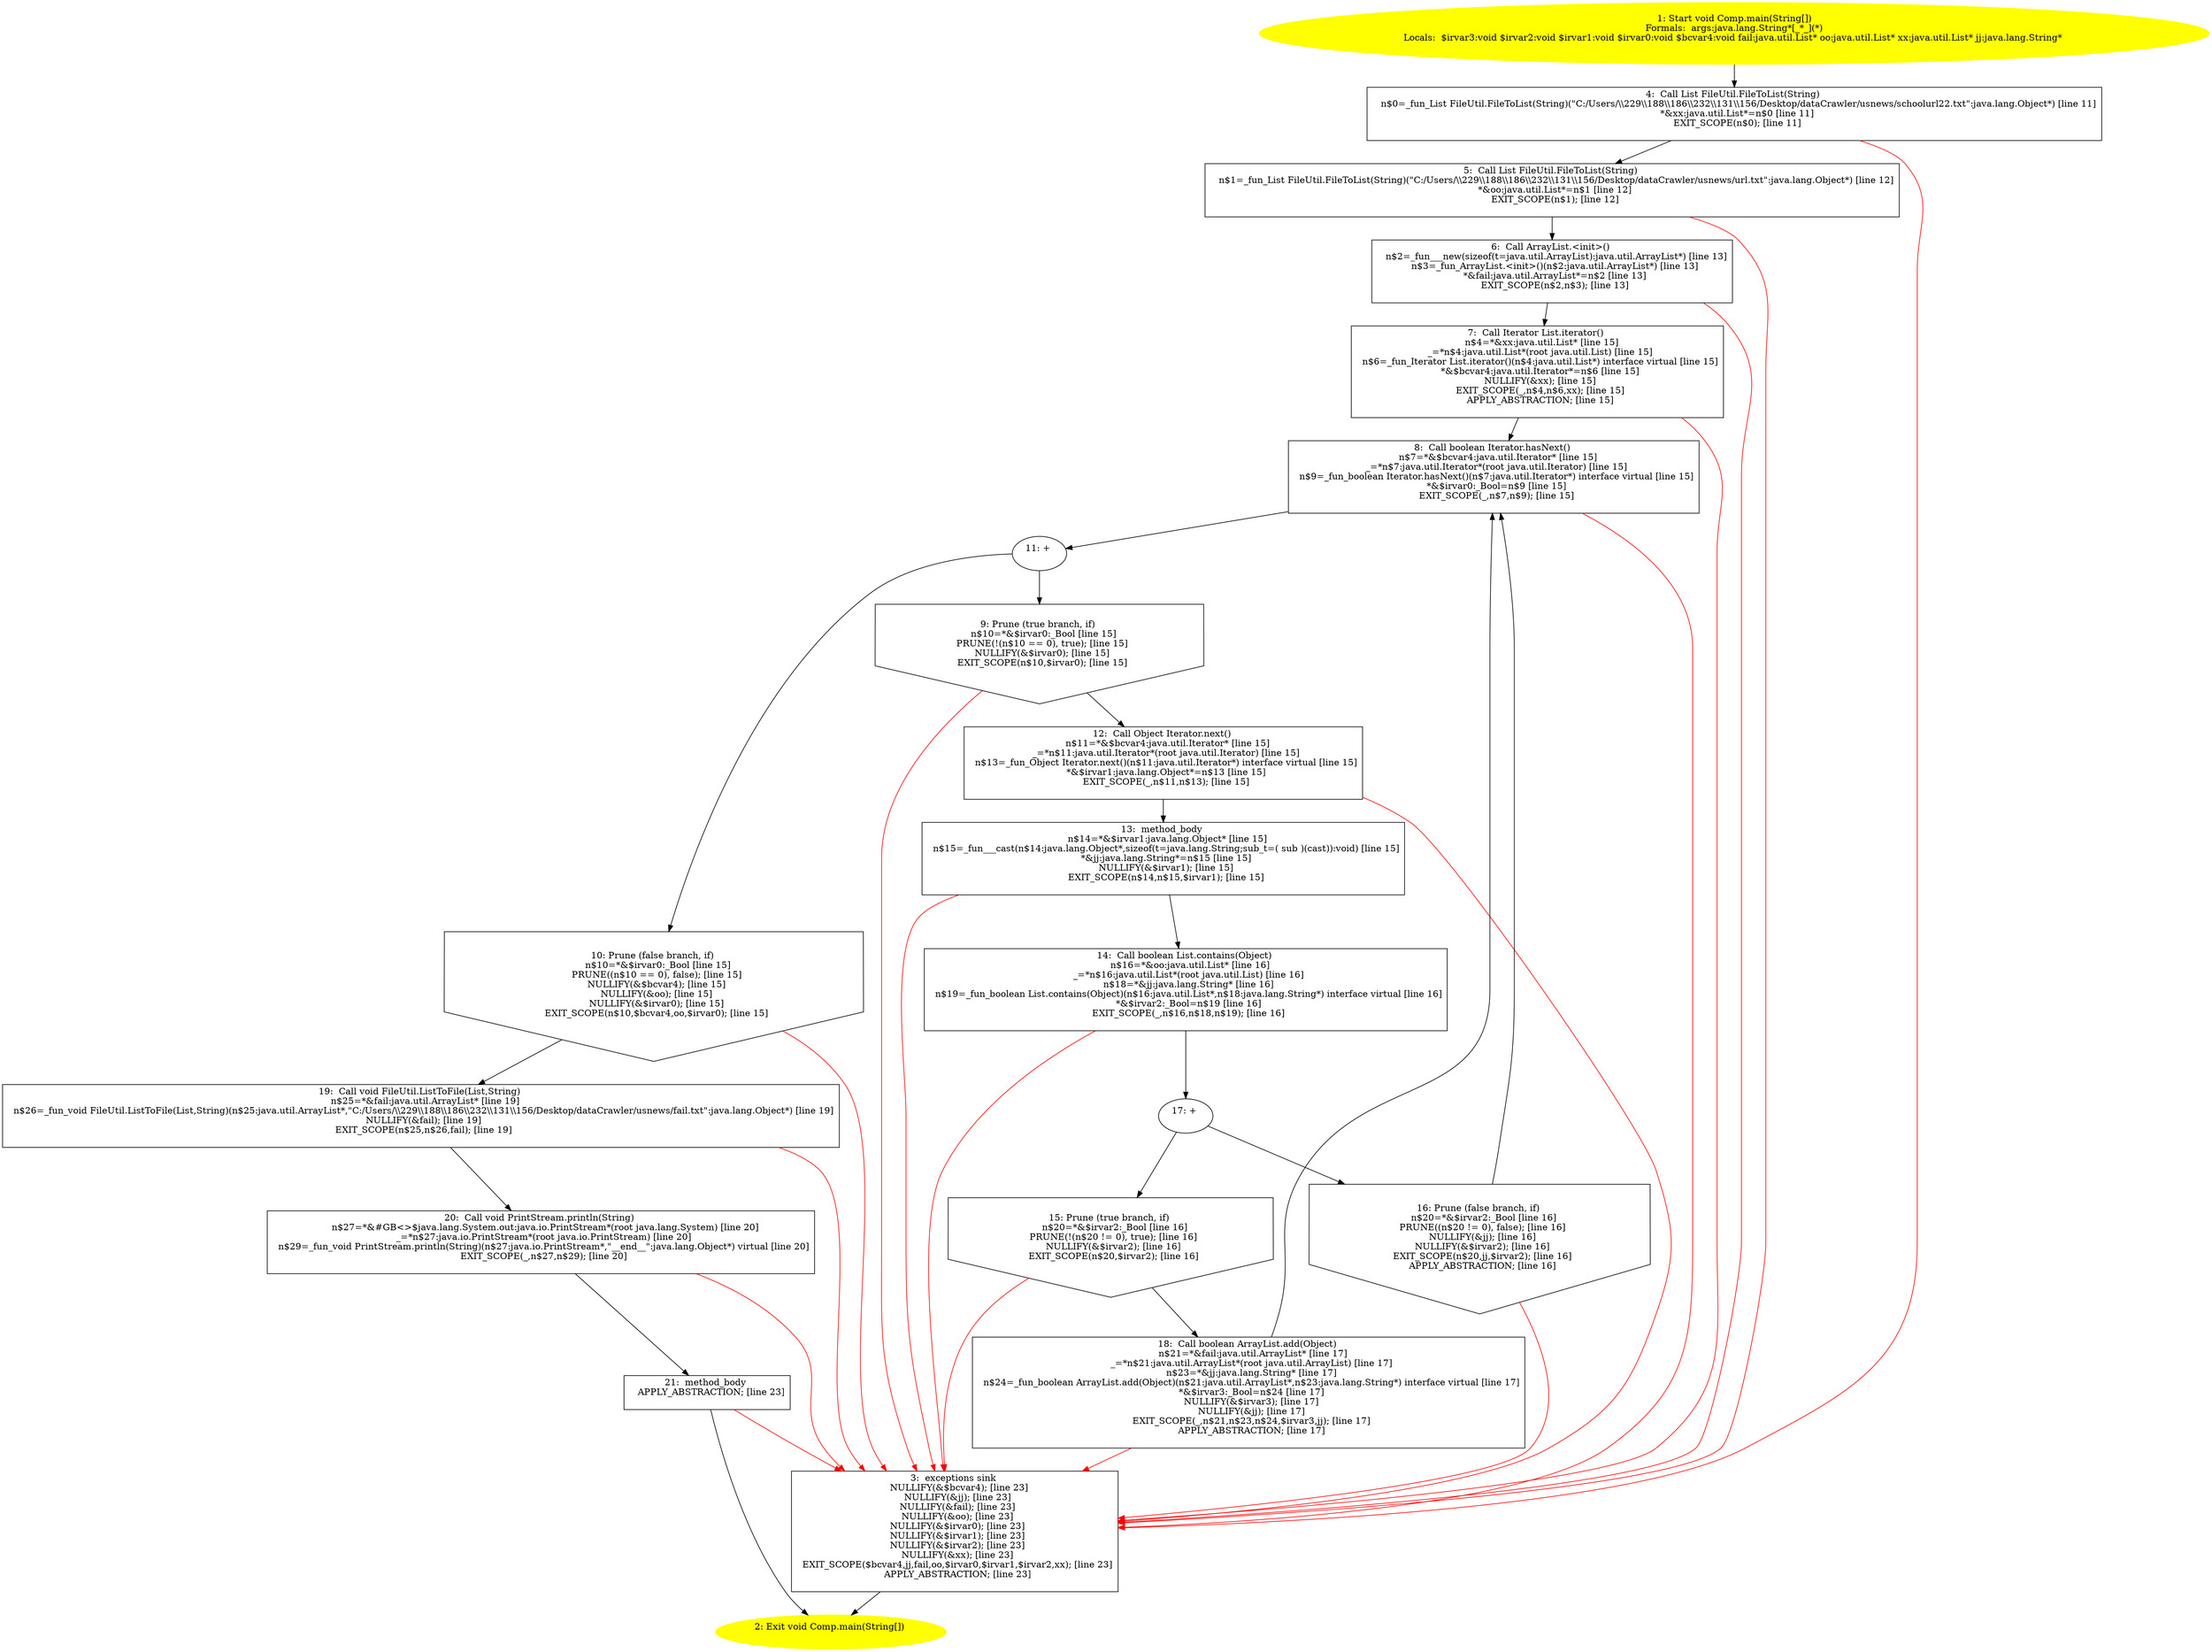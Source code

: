 /* @generated */
digraph cfg {
"com.dulishuo.usnews.Comp.main(java.lang.String[]):void.a8f405873af427ba8e70ba488b4ea320_1" [label="1: Start void Comp.main(String[])\nFormals:  args:java.lang.String*[_*_](*)\nLocals:  $irvar3:void $irvar2:void $irvar1:void $irvar0:void $bcvar4:void fail:java.util.List* oo:java.util.List* xx:java.util.List* jj:java.lang.String* \n  " color=yellow style=filled]
	

	 "com.dulishuo.usnews.Comp.main(java.lang.String[]):void.a8f405873af427ba8e70ba488b4ea320_1" -> "com.dulishuo.usnews.Comp.main(java.lang.String[]):void.a8f405873af427ba8e70ba488b4ea320_4" ;
"com.dulishuo.usnews.Comp.main(java.lang.String[]):void.a8f405873af427ba8e70ba488b4ea320_2" [label="2: Exit void Comp.main(String[]) \n  " color=yellow style=filled]
	

"com.dulishuo.usnews.Comp.main(java.lang.String[]):void.a8f405873af427ba8e70ba488b4ea320_3" [label="3:  exceptions sink \n   NULLIFY(&$bcvar4); [line 23]\n  NULLIFY(&jj); [line 23]\n  NULLIFY(&fail); [line 23]\n  NULLIFY(&oo); [line 23]\n  NULLIFY(&$irvar0); [line 23]\n  NULLIFY(&$irvar1); [line 23]\n  NULLIFY(&$irvar2); [line 23]\n  NULLIFY(&xx); [line 23]\n  EXIT_SCOPE($bcvar4,jj,fail,oo,$irvar0,$irvar1,$irvar2,xx); [line 23]\n  APPLY_ABSTRACTION; [line 23]\n " shape="box"]
	

	 "com.dulishuo.usnews.Comp.main(java.lang.String[]):void.a8f405873af427ba8e70ba488b4ea320_3" -> "com.dulishuo.usnews.Comp.main(java.lang.String[]):void.a8f405873af427ba8e70ba488b4ea320_2" ;
"com.dulishuo.usnews.Comp.main(java.lang.String[]):void.a8f405873af427ba8e70ba488b4ea320_4" [label="4:  Call List FileUtil.FileToList(String) \n   n$0=_fun_List FileUtil.FileToList(String)(\"C:/Users/\\\\229\\\\188\\\\186\\\\232\\\\131\\\\156/Desktop/dataCrawler/usnews/schoolurl22.txt\":java.lang.Object*) [line 11]\n  *&xx:java.util.List*=n$0 [line 11]\n  EXIT_SCOPE(n$0); [line 11]\n " shape="box"]
	

	 "com.dulishuo.usnews.Comp.main(java.lang.String[]):void.a8f405873af427ba8e70ba488b4ea320_4" -> "com.dulishuo.usnews.Comp.main(java.lang.String[]):void.a8f405873af427ba8e70ba488b4ea320_5" ;
	 "com.dulishuo.usnews.Comp.main(java.lang.String[]):void.a8f405873af427ba8e70ba488b4ea320_4" -> "com.dulishuo.usnews.Comp.main(java.lang.String[]):void.a8f405873af427ba8e70ba488b4ea320_3" [color="red" ];
"com.dulishuo.usnews.Comp.main(java.lang.String[]):void.a8f405873af427ba8e70ba488b4ea320_5" [label="5:  Call List FileUtil.FileToList(String) \n   n$1=_fun_List FileUtil.FileToList(String)(\"C:/Users/\\\\229\\\\188\\\\186\\\\232\\\\131\\\\156/Desktop/dataCrawler/usnews/url.txt\":java.lang.Object*) [line 12]\n  *&oo:java.util.List*=n$1 [line 12]\n  EXIT_SCOPE(n$1); [line 12]\n " shape="box"]
	

	 "com.dulishuo.usnews.Comp.main(java.lang.String[]):void.a8f405873af427ba8e70ba488b4ea320_5" -> "com.dulishuo.usnews.Comp.main(java.lang.String[]):void.a8f405873af427ba8e70ba488b4ea320_6" ;
	 "com.dulishuo.usnews.Comp.main(java.lang.String[]):void.a8f405873af427ba8e70ba488b4ea320_5" -> "com.dulishuo.usnews.Comp.main(java.lang.String[]):void.a8f405873af427ba8e70ba488b4ea320_3" [color="red" ];
"com.dulishuo.usnews.Comp.main(java.lang.String[]):void.a8f405873af427ba8e70ba488b4ea320_6" [label="6:  Call ArrayList.<init>() \n   n$2=_fun___new(sizeof(t=java.util.ArrayList):java.util.ArrayList*) [line 13]\n  n$3=_fun_ArrayList.<init>()(n$2:java.util.ArrayList*) [line 13]\n  *&fail:java.util.ArrayList*=n$2 [line 13]\n  EXIT_SCOPE(n$2,n$3); [line 13]\n " shape="box"]
	

	 "com.dulishuo.usnews.Comp.main(java.lang.String[]):void.a8f405873af427ba8e70ba488b4ea320_6" -> "com.dulishuo.usnews.Comp.main(java.lang.String[]):void.a8f405873af427ba8e70ba488b4ea320_7" ;
	 "com.dulishuo.usnews.Comp.main(java.lang.String[]):void.a8f405873af427ba8e70ba488b4ea320_6" -> "com.dulishuo.usnews.Comp.main(java.lang.String[]):void.a8f405873af427ba8e70ba488b4ea320_3" [color="red" ];
"com.dulishuo.usnews.Comp.main(java.lang.String[]):void.a8f405873af427ba8e70ba488b4ea320_7" [label="7:  Call Iterator List.iterator() \n   n$4=*&xx:java.util.List* [line 15]\n  _=*n$4:java.util.List*(root java.util.List) [line 15]\n  n$6=_fun_Iterator List.iterator()(n$4:java.util.List*) interface virtual [line 15]\n  *&$bcvar4:java.util.Iterator*=n$6 [line 15]\n  NULLIFY(&xx); [line 15]\n  EXIT_SCOPE(_,n$4,n$6,xx); [line 15]\n  APPLY_ABSTRACTION; [line 15]\n " shape="box"]
	

	 "com.dulishuo.usnews.Comp.main(java.lang.String[]):void.a8f405873af427ba8e70ba488b4ea320_7" -> "com.dulishuo.usnews.Comp.main(java.lang.String[]):void.a8f405873af427ba8e70ba488b4ea320_8" ;
	 "com.dulishuo.usnews.Comp.main(java.lang.String[]):void.a8f405873af427ba8e70ba488b4ea320_7" -> "com.dulishuo.usnews.Comp.main(java.lang.String[]):void.a8f405873af427ba8e70ba488b4ea320_3" [color="red" ];
"com.dulishuo.usnews.Comp.main(java.lang.String[]):void.a8f405873af427ba8e70ba488b4ea320_8" [label="8:  Call boolean Iterator.hasNext() \n   n$7=*&$bcvar4:java.util.Iterator* [line 15]\n  _=*n$7:java.util.Iterator*(root java.util.Iterator) [line 15]\n  n$9=_fun_boolean Iterator.hasNext()(n$7:java.util.Iterator*) interface virtual [line 15]\n  *&$irvar0:_Bool=n$9 [line 15]\n  EXIT_SCOPE(_,n$7,n$9); [line 15]\n " shape="box"]
	

	 "com.dulishuo.usnews.Comp.main(java.lang.String[]):void.a8f405873af427ba8e70ba488b4ea320_8" -> "com.dulishuo.usnews.Comp.main(java.lang.String[]):void.a8f405873af427ba8e70ba488b4ea320_11" ;
	 "com.dulishuo.usnews.Comp.main(java.lang.String[]):void.a8f405873af427ba8e70ba488b4ea320_8" -> "com.dulishuo.usnews.Comp.main(java.lang.String[]):void.a8f405873af427ba8e70ba488b4ea320_3" [color="red" ];
"com.dulishuo.usnews.Comp.main(java.lang.String[]):void.a8f405873af427ba8e70ba488b4ea320_9" [label="9: Prune (true branch, if) \n   n$10=*&$irvar0:_Bool [line 15]\n  PRUNE(!(n$10 == 0), true); [line 15]\n  NULLIFY(&$irvar0); [line 15]\n  EXIT_SCOPE(n$10,$irvar0); [line 15]\n " shape="invhouse"]
	

	 "com.dulishuo.usnews.Comp.main(java.lang.String[]):void.a8f405873af427ba8e70ba488b4ea320_9" -> "com.dulishuo.usnews.Comp.main(java.lang.String[]):void.a8f405873af427ba8e70ba488b4ea320_12" ;
	 "com.dulishuo.usnews.Comp.main(java.lang.String[]):void.a8f405873af427ba8e70ba488b4ea320_9" -> "com.dulishuo.usnews.Comp.main(java.lang.String[]):void.a8f405873af427ba8e70ba488b4ea320_3" [color="red" ];
"com.dulishuo.usnews.Comp.main(java.lang.String[]):void.a8f405873af427ba8e70ba488b4ea320_10" [label="10: Prune (false branch, if) \n   n$10=*&$irvar0:_Bool [line 15]\n  PRUNE((n$10 == 0), false); [line 15]\n  NULLIFY(&$bcvar4); [line 15]\n  NULLIFY(&oo); [line 15]\n  NULLIFY(&$irvar0); [line 15]\n  EXIT_SCOPE(n$10,$bcvar4,oo,$irvar0); [line 15]\n " shape="invhouse"]
	

	 "com.dulishuo.usnews.Comp.main(java.lang.String[]):void.a8f405873af427ba8e70ba488b4ea320_10" -> "com.dulishuo.usnews.Comp.main(java.lang.String[]):void.a8f405873af427ba8e70ba488b4ea320_19" ;
	 "com.dulishuo.usnews.Comp.main(java.lang.String[]):void.a8f405873af427ba8e70ba488b4ea320_10" -> "com.dulishuo.usnews.Comp.main(java.lang.String[]):void.a8f405873af427ba8e70ba488b4ea320_3" [color="red" ];
"com.dulishuo.usnews.Comp.main(java.lang.String[]):void.a8f405873af427ba8e70ba488b4ea320_11" [label="11: + \n  " ]
	

	 "com.dulishuo.usnews.Comp.main(java.lang.String[]):void.a8f405873af427ba8e70ba488b4ea320_11" -> "com.dulishuo.usnews.Comp.main(java.lang.String[]):void.a8f405873af427ba8e70ba488b4ea320_9" ;
	 "com.dulishuo.usnews.Comp.main(java.lang.String[]):void.a8f405873af427ba8e70ba488b4ea320_11" -> "com.dulishuo.usnews.Comp.main(java.lang.String[]):void.a8f405873af427ba8e70ba488b4ea320_10" ;
"com.dulishuo.usnews.Comp.main(java.lang.String[]):void.a8f405873af427ba8e70ba488b4ea320_12" [label="12:  Call Object Iterator.next() \n   n$11=*&$bcvar4:java.util.Iterator* [line 15]\n  _=*n$11:java.util.Iterator*(root java.util.Iterator) [line 15]\n  n$13=_fun_Object Iterator.next()(n$11:java.util.Iterator*) interface virtual [line 15]\n  *&$irvar1:java.lang.Object*=n$13 [line 15]\n  EXIT_SCOPE(_,n$11,n$13); [line 15]\n " shape="box"]
	

	 "com.dulishuo.usnews.Comp.main(java.lang.String[]):void.a8f405873af427ba8e70ba488b4ea320_12" -> "com.dulishuo.usnews.Comp.main(java.lang.String[]):void.a8f405873af427ba8e70ba488b4ea320_13" ;
	 "com.dulishuo.usnews.Comp.main(java.lang.String[]):void.a8f405873af427ba8e70ba488b4ea320_12" -> "com.dulishuo.usnews.Comp.main(java.lang.String[]):void.a8f405873af427ba8e70ba488b4ea320_3" [color="red" ];
"com.dulishuo.usnews.Comp.main(java.lang.String[]):void.a8f405873af427ba8e70ba488b4ea320_13" [label="13:  method_body \n   n$14=*&$irvar1:java.lang.Object* [line 15]\n  n$15=_fun___cast(n$14:java.lang.Object*,sizeof(t=java.lang.String;sub_t=( sub )(cast)):void) [line 15]\n  *&jj:java.lang.String*=n$15 [line 15]\n  NULLIFY(&$irvar1); [line 15]\n  EXIT_SCOPE(n$14,n$15,$irvar1); [line 15]\n " shape="box"]
	

	 "com.dulishuo.usnews.Comp.main(java.lang.String[]):void.a8f405873af427ba8e70ba488b4ea320_13" -> "com.dulishuo.usnews.Comp.main(java.lang.String[]):void.a8f405873af427ba8e70ba488b4ea320_14" ;
	 "com.dulishuo.usnews.Comp.main(java.lang.String[]):void.a8f405873af427ba8e70ba488b4ea320_13" -> "com.dulishuo.usnews.Comp.main(java.lang.String[]):void.a8f405873af427ba8e70ba488b4ea320_3" [color="red" ];
"com.dulishuo.usnews.Comp.main(java.lang.String[]):void.a8f405873af427ba8e70ba488b4ea320_14" [label="14:  Call boolean List.contains(Object) \n   n$16=*&oo:java.util.List* [line 16]\n  _=*n$16:java.util.List*(root java.util.List) [line 16]\n  n$18=*&jj:java.lang.String* [line 16]\n  n$19=_fun_boolean List.contains(Object)(n$16:java.util.List*,n$18:java.lang.String*) interface virtual [line 16]\n  *&$irvar2:_Bool=n$19 [line 16]\n  EXIT_SCOPE(_,n$16,n$18,n$19); [line 16]\n " shape="box"]
	

	 "com.dulishuo.usnews.Comp.main(java.lang.String[]):void.a8f405873af427ba8e70ba488b4ea320_14" -> "com.dulishuo.usnews.Comp.main(java.lang.String[]):void.a8f405873af427ba8e70ba488b4ea320_17" ;
	 "com.dulishuo.usnews.Comp.main(java.lang.String[]):void.a8f405873af427ba8e70ba488b4ea320_14" -> "com.dulishuo.usnews.Comp.main(java.lang.String[]):void.a8f405873af427ba8e70ba488b4ea320_3" [color="red" ];
"com.dulishuo.usnews.Comp.main(java.lang.String[]):void.a8f405873af427ba8e70ba488b4ea320_15" [label="15: Prune (true branch, if) \n   n$20=*&$irvar2:_Bool [line 16]\n  PRUNE(!(n$20 != 0), true); [line 16]\n  NULLIFY(&$irvar2); [line 16]\n  EXIT_SCOPE(n$20,$irvar2); [line 16]\n " shape="invhouse"]
	

	 "com.dulishuo.usnews.Comp.main(java.lang.String[]):void.a8f405873af427ba8e70ba488b4ea320_15" -> "com.dulishuo.usnews.Comp.main(java.lang.String[]):void.a8f405873af427ba8e70ba488b4ea320_18" ;
	 "com.dulishuo.usnews.Comp.main(java.lang.String[]):void.a8f405873af427ba8e70ba488b4ea320_15" -> "com.dulishuo.usnews.Comp.main(java.lang.String[]):void.a8f405873af427ba8e70ba488b4ea320_3" [color="red" ];
"com.dulishuo.usnews.Comp.main(java.lang.String[]):void.a8f405873af427ba8e70ba488b4ea320_16" [label="16: Prune (false branch, if) \n   n$20=*&$irvar2:_Bool [line 16]\n  PRUNE((n$20 != 0), false); [line 16]\n  NULLIFY(&jj); [line 16]\n  NULLIFY(&$irvar2); [line 16]\n  EXIT_SCOPE(n$20,jj,$irvar2); [line 16]\n  APPLY_ABSTRACTION; [line 16]\n " shape="invhouse"]
	

	 "com.dulishuo.usnews.Comp.main(java.lang.String[]):void.a8f405873af427ba8e70ba488b4ea320_16" -> "com.dulishuo.usnews.Comp.main(java.lang.String[]):void.a8f405873af427ba8e70ba488b4ea320_8" ;
	 "com.dulishuo.usnews.Comp.main(java.lang.String[]):void.a8f405873af427ba8e70ba488b4ea320_16" -> "com.dulishuo.usnews.Comp.main(java.lang.String[]):void.a8f405873af427ba8e70ba488b4ea320_3" [color="red" ];
"com.dulishuo.usnews.Comp.main(java.lang.String[]):void.a8f405873af427ba8e70ba488b4ea320_17" [label="17: + \n  " ]
	

	 "com.dulishuo.usnews.Comp.main(java.lang.String[]):void.a8f405873af427ba8e70ba488b4ea320_17" -> "com.dulishuo.usnews.Comp.main(java.lang.String[]):void.a8f405873af427ba8e70ba488b4ea320_15" ;
	 "com.dulishuo.usnews.Comp.main(java.lang.String[]):void.a8f405873af427ba8e70ba488b4ea320_17" -> "com.dulishuo.usnews.Comp.main(java.lang.String[]):void.a8f405873af427ba8e70ba488b4ea320_16" ;
"com.dulishuo.usnews.Comp.main(java.lang.String[]):void.a8f405873af427ba8e70ba488b4ea320_18" [label="18:  Call boolean ArrayList.add(Object) \n   n$21=*&fail:java.util.ArrayList* [line 17]\n  _=*n$21:java.util.ArrayList*(root java.util.ArrayList) [line 17]\n  n$23=*&jj:java.lang.String* [line 17]\n  n$24=_fun_boolean ArrayList.add(Object)(n$21:java.util.ArrayList*,n$23:java.lang.String*) interface virtual [line 17]\n  *&$irvar3:_Bool=n$24 [line 17]\n  NULLIFY(&$irvar3); [line 17]\n  NULLIFY(&jj); [line 17]\n  EXIT_SCOPE(_,n$21,n$23,n$24,$irvar3,jj); [line 17]\n  APPLY_ABSTRACTION; [line 17]\n " shape="box"]
	

	 "com.dulishuo.usnews.Comp.main(java.lang.String[]):void.a8f405873af427ba8e70ba488b4ea320_18" -> "com.dulishuo.usnews.Comp.main(java.lang.String[]):void.a8f405873af427ba8e70ba488b4ea320_8" ;
	 "com.dulishuo.usnews.Comp.main(java.lang.String[]):void.a8f405873af427ba8e70ba488b4ea320_18" -> "com.dulishuo.usnews.Comp.main(java.lang.String[]):void.a8f405873af427ba8e70ba488b4ea320_3" [color="red" ];
"com.dulishuo.usnews.Comp.main(java.lang.String[]):void.a8f405873af427ba8e70ba488b4ea320_19" [label="19:  Call void FileUtil.ListToFile(List,String) \n   n$25=*&fail:java.util.ArrayList* [line 19]\n  n$26=_fun_void FileUtil.ListToFile(List,String)(n$25:java.util.ArrayList*,\"C:/Users/\\\\229\\\\188\\\\186\\\\232\\\\131\\\\156/Desktop/dataCrawler/usnews/fail.txt\":java.lang.Object*) [line 19]\n  NULLIFY(&fail); [line 19]\n  EXIT_SCOPE(n$25,n$26,fail); [line 19]\n " shape="box"]
	

	 "com.dulishuo.usnews.Comp.main(java.lang.String[]):void.a8f405873af427ba8e70ba488b4ea320_19" -> "com.dulishuo.usnews.Comp.main(java.lang.String[]):void.a8f405873af427ba8e70ba488b4ea320_20" ;
	 "com.dulishuo.usnews.Comp.main(java.lang.String[]):void.a8f405873af427ba8e70ba488b4ea320_19" -> "com.dulishuo.usnews.Comp.main(java.lang.String[]):void.a8f405873af427ba8e70ba488b4ea320_3" [color="red" ];
"com.dulishuo.usnews.Comp.main(java.lang.String[]):void.a8f405873af427ba8e70ba488b4ea320_20" [label="20:  Call void PrintStream.println(String) \n   n$27=*&#GB<>$java.lang.System.out:java.io.PrintStream*(root java.lang.System) [line 20]\n  _=*n$27:java.io.PrintStream*(root java.io.PrintStream) [line 20]\n  n$29=_fun_void PrintStream.println(String)(n$27:java.io.PrintStream*,\"__end__\":java.lang.Object*) virtual [line 20]\n  EXIT_SCOPE(_,n$27,n$29); [line 20]\n " shape="box"]
	

	 "com.dulishuo.usnews.Comp.main(java.lang.String[]):void.a8f405873af427ba8e70ba488b4ea320_20" -> "com.dulishuo.usnews.Comp.main(java.lang.String[]):void.a8f405873af427ba8e70ba488b4ea320_21" ;
	 "com.dulishuo.usnews.Comp.main(java.lang.String[]):void.a8f405873af427ba8e70ba488b4ea320_20" -> "com.dulishuo.usnews.Comp.main(java.lang.String[]):void.a8f405873af427ba8e70ba488b4ea320_3" [color="red" ];
"com.dulishuo.usnews.Comp.main(java.lang.String[]):void.a8f405873af427ba8e70ba488b4ea320_21" [label="21:  method_body \n   APPLY_ABSTRACTION; [line 23]\n " shape="box"]
	

	 "com.dulishuo.usnews.Comp.main(java.lang.String[]):void.a8f405873af427ba8e70ba488b4ea320_21" -> "com.dulishuo.usnews.Comp.main(java.lang.String[]):void.a8f405873af427ba8e70ba488b4ea320_2" ;
	 "com.dulishuo.usnews.Comp.main(java.lang.String[]):void.a8f405873af427ba8e70ba488b4ea320_21" -> "com.dulishuo.usnews.Comp.main(java.lang.String[]):void.a8f405873af427ba8e70ba488b4ea320_3" [color="red" ];
}
